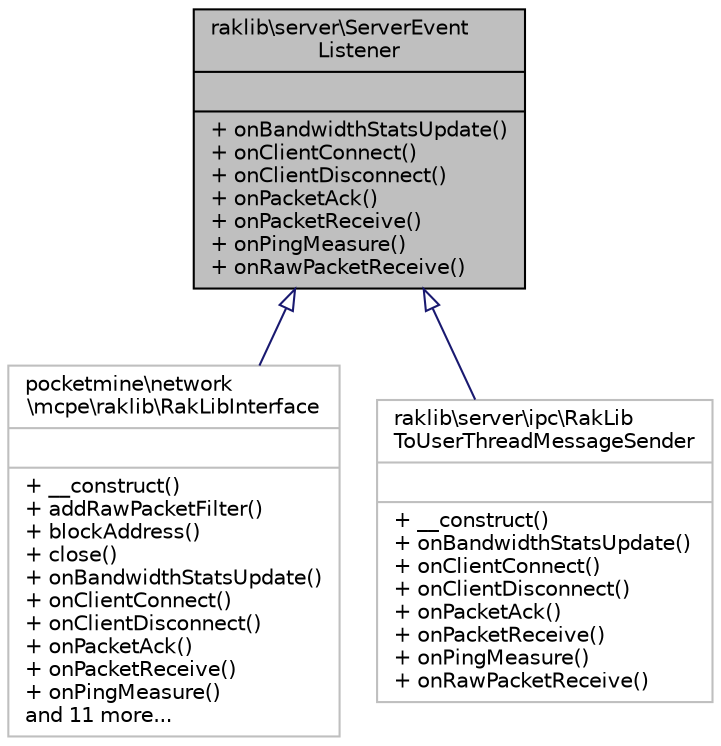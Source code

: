 digraph "raklib\server\ServerEventListener"
{
 // INTERACTIVE_SVG=YES
 // LATEX_PDF_SIZE
  edge [fontname="Helvetica",fontsize="10",labelfontname="Helvetica",labelfontsize="10"];
  node [fontname="Helvetica",fontsize="10",shape=record];
  Node1 [label="{raklib\\server\\ServerEvent\lListener\n||+ onBandwidthStatsUpdate()\l+ onClientConnect()\l+ onClientDisconnect()\l+ onPacketAck()\l+ onPacketReceive()\l+ onPingMeasure()\l+ onRawPacketReceive()\l}",height=0.2,width=0.4,color="black", fillcolor="grey75", style="filled", fontcolor="black",tooltip=" "];
  Node1 -> Node2 [dir="back",color="midnightblue",fontsize="10",style="solid",arrowtail="onormal",fontname="Helvetica"];
  Node2 [label="{pocketmine\\network\l\\mcpe\\raklib\\RakLibInterface\n||+ __construct()\l+ addRawPacketFilter()\l+ blockAddress()\l+ close()\l+ onBandwidthStatsUpdate()\l+ onClientConnect()\l+ onClientDisconnect()\l+ onPacketAck()\l+ onPacketReceive()\l+ onPingMeasure()\land 11 more...\l}",height=0.2,width=0.4,color="grey75", fillcolor="white", style="filled",URL="$d9/dc4/classpocketmine_1_1network_1_1mcpe_1_1raklib_1_1_rak_lib_interface.html",tooltip=" "];
  Node1 -> Node3 [dir="back",color="midnightblue",fontsize="10",style="solid",arrowtail="onormal",fontname="Helvetica"];
  Node3 [label="{raklib\\server\\ipc\\RakLib\lToUserThreadMessageSender\n||+ __construct()\l+ onBandwidthStatsUpdate()\l+ onClientConnect()\l+ onClientDisconnect()\l+ onPacketAck()\l+ onPacketReceive()\l+ onPingMeasure()\l+ onRawPacketReceive()\l}",height=0.2,width=0.4,color="grey75", fillcolor="white", style="filled",URL="$d2/d10/classraklib_1_1server_1_1ipc_1_1_rak_lib_to_user_thread_message_sender.html",tooltip=" "];
}
